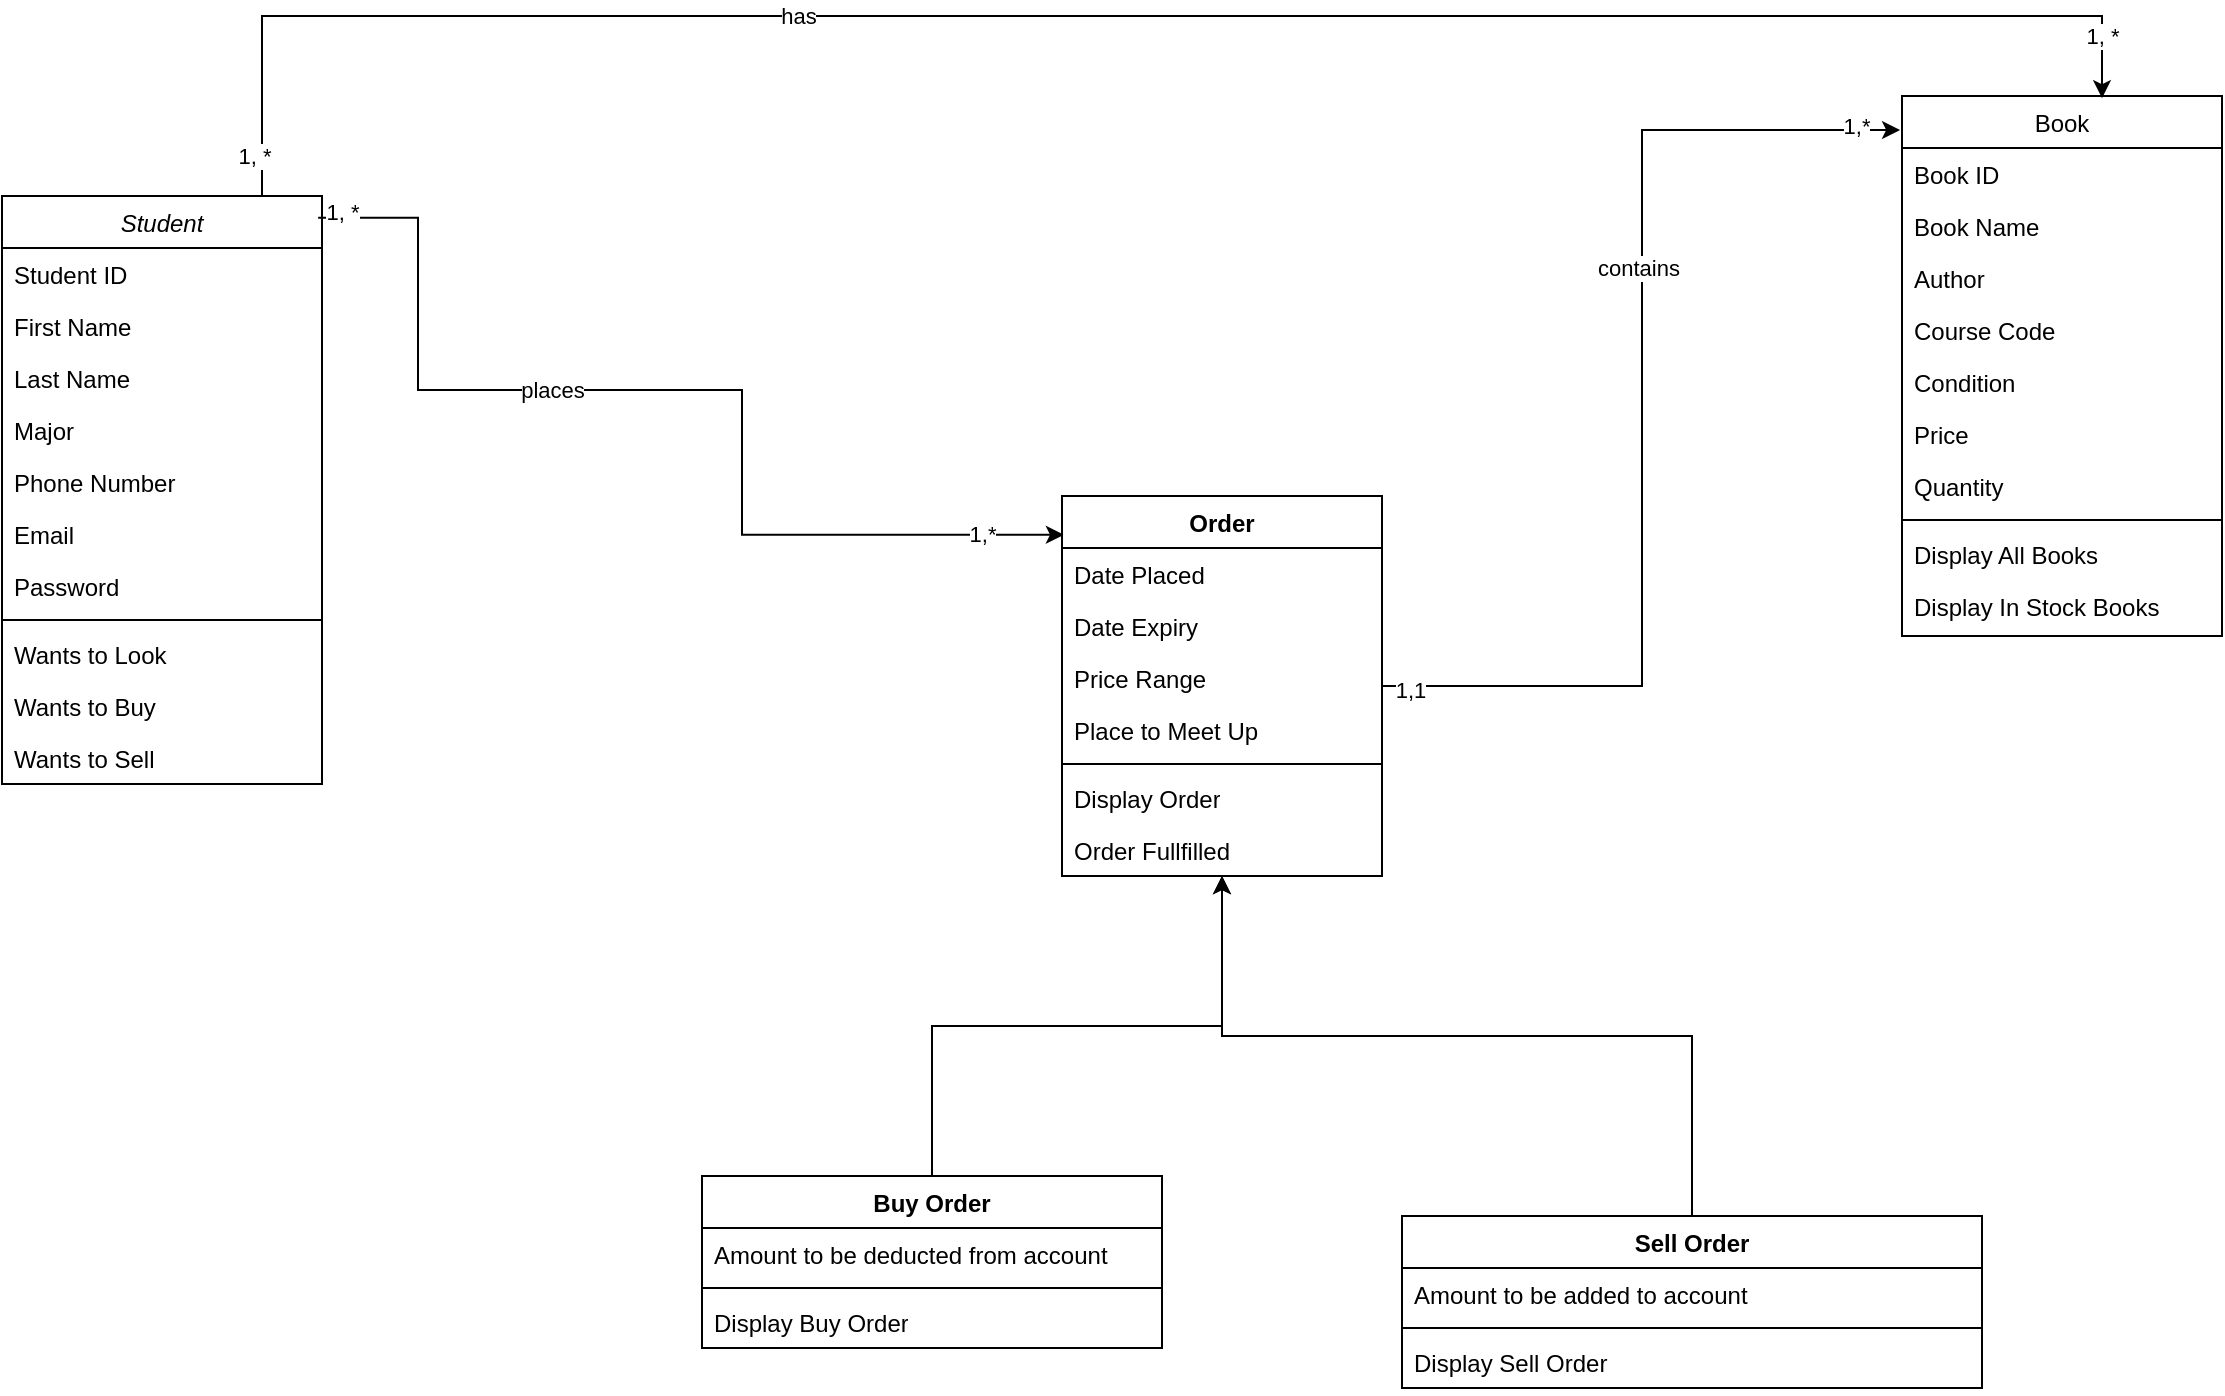 <mxfile version="22.0.8" type="device">
  <diagram id="C5RBs43oDa-KdzZeNtuy" name="Page-1">
    <mxGraphModel dx="2253" dy="1968" grid="1" gridSize="10" guides="1" tooltips="1" connect="1" arrows="1" fold="1" page="1" pageScale="1" pageWidth="827" pageHeight="1169" math="0" shadow="0">
      <root>
        <mxCell id="WIyWlLk6GJQsqaUBKTNV-0" />
        <mxCell id="WIyWlLk6GJQsqaUBKTNV-1" parent="WIyWlLk6GJQsqaUBKTNV-0" />
        <mxCell id="zkfFHV4jXpPFQw0GAbJ--0" value="Student" style="swimlane;fontStyle=2;align=center;verticalAlign=top;childLayout=stackLayout;horizontal=1;startSize=26;horizontalStack=0;resizeParent=1;resizeLast=0;collapsible=1;marginBottom=0;rounded=0;shadow=0;strokeWidth=1;" parent="WIyWlLk6GJQsqaUBKTNV-1" vertex="1">
          <mxGeometry x="-300" y="-190" width="160" height="294" as="geometry">
            <mxRectangle x="230" y="140" width="160" height="26" as="alternateBounds" />
          </mxGeometry>
        </mxCell>
        <mxCell id="wEB97byh8uOjeoZ3-yUF-12" value="Student ID" style="text;align=left;verticalAlign=top;spacingLeft=4;spacingRight=4;overflow=hidden;rotatable=0;points=[[0,0.5],[1,0.5]];portConstraint=eastwest;" vertex="1" parent="zkfFHV4jXpPFQw0GAbJ--0">
          <mxGeometry y="26" width="160" height="26" as="geometry" />
        </mxCell>
        <mxCell id="zkfFHV4jXpPFQw0GAbJ--1" value="First Name" style="text;align=left;verticalAlign=top;spacingLeft=4;spacingRight=4;overflow=hidden;rotatable=0;points=[[0,0.5],[1,0.5]];portConstraint=eastwest;" parent="zkfFHV4jXpPFQw0GAbJ--0" vertex="1">
          <mxGeometry y="52" width="160" height="26" as="geometry" />
        </mxCell>
        <mxCell id="wEB97byh8uOjeoZ3-yUF-0" value="Last Name" style="text;align=left;verticalAlign=top;spacingLeft=4;spacingRight=4;overflow=hidden;rotatable=0;points=[[0,0.5],[1,0.5]];portConstraint=eastwest;" vertex="1" parent="zkfFHV4jXpPFQw0GAbJ--0">
          <mxGeometry y="78" width="160" height="26" as="geometry" />
        </mxCell>
        <mxCell id="zkfFHV4jXpPFQw0GAbJ--2" value="Major" style="text;align=left;verticalAlign=top;spacingLeft=4;spacingRight=4;overflow=hidden;rotatable=0;points=[[0,0.5],[1,0.5]];portConstraint=eastwest;rounded=0;shadow=0;html=0;" parent="zkfFHV4jXpPFQw0GAbJ--0" vertex="1">
          <mxGeometry y="104" width="160" height="26" as="geometry" />
        </mxCell>
        <mxCell id="zkfFHV4jXpPFQw0GAbJ--3" value="Phone Number" style="text;align=left;verticalAlign=top;spacingLeft=4;spacingRight=4;overflow=hidden;rotatable=0;points=[[0,0.5],[1,0.5]];portConstraint=eastwest;rounded=0;shadow=0;html=0;" parent="zkfFHV4jXpPFQw0GAbJ--0" vertex="1">
          <mxGeometry y="130" width="160" height="26" as="geometry" />
        </mxCell>
        <mxCell id="wEB97byh8uOjeoZ3-yUF-1" value="Email" style="text;align=left;verticalAlign=top;spacingLeft=4;spacingRight=4;overflow=hidden;rotatable=0;points=[[0,0.5],[1,0.5]];portConstraint=eastwest;rounded=0;shadow=0;html=0;" vertex="1" parent="zkfFHV4jXpPFQw0GAbJ--0">
          <mxGeometry y="156" width="160" height="26" as="geometry" />
        </mxCell>
        <mxCell id="wEB97byh8uOjeoZ3-yUF-2" value="Password" style="text;align=left;verticalAlign=top;spacingLeft=4;spacingRight=4;overflow=hidden;rotatable=0;points=[[0,0.5],[1,0.5]];portConstraint=eastwest;rounded=0;shadow=0;html=0;" vertex="1" parent="zkfFHV4jXpPFQw0GAbJ--0">
          <mxGeometry y="182" width="160" height="26" as="geometry" />
        </mxCell>
        <mxCell id="zkfFHV4jXpPFQw0GAbJ--4" value="" style="line;html=1;strokeWidth=1;align=left;verticalAlign=middle;spacingTop=-1;spacingLeft=3;spacingRight=3;rotatable=0;labelPosition=right;points=[];portConstraint=eastwest;" parent="zkfFHV4jXpPFQw0GAbJ--0" vertex="1">
          <mxGeometry y="208" width="160" height="8" as="geometry" />
        </mxCell>
        <mxCell id="zkfFHV4jXpPFQw0GAbJ--5" value="Wants to Look" style="text;align=left;verticalAlign=top;spacingLeft=4;spacingRight=4;overflow=hidden;rotatable=0;points=[[0,0.5],[1,0.5]];portConstraint=eastwest;" parent="zkfFHV4jXpPFQw0GAbJ--0" vertex="1">
          <mxGeometry y="216" width="160" height="26" as="geometry" />
        </mxCell>
        <mxCell id="wEB97byh8uOjeoZ3-yUF-3" value="Wants to Buy" style="text;align=left;verticalAlign=top;spacingLeft=4;spacingRight=4;overflow=hidden;rotatable=0;points=[[0,0.5],[1,0.5]];portConstraint=eastwest;" vertex="1" parent="zkfFHV4jXpPFQw0GAbJ--0">
          <mxGeometry y="242" width="160" height="26" as="geometry" />
        </mxCell>
        <mxCell id="wEB97byh8uOjeoZ3-yUF-4" value="Wants to Sell" style="text;align=left;verticalAlign=top;spacingLeft=4;spacingRight=4;overflow=hidden;rotatable=0;points=[[0,0.5],[1,0.5]];portConstraint=eastwest;" vertex="1" parent="zkfFHV4jXpPFQw0GAbJ--0">
          <mxGeometry y="268" width="160" height="26" as="geometry" />
        </mxCell>
        <mxCell id="zkfFHV4jXpPFQw0GAbJ--17" value="Book" style="swimlane;fontStyle=0;align=center;verticalAlign=top;childLayout=stackLayout;horizontal=1;startSize=26;horizontalStack=0;resizeParent=1;resizeLast=0;collapsible=1;marginBottom=0;rounded=0;shadow=0;strokeWidth=1;" parent="WIyWlLk6GJQsqaUBKTNV-1" vertex="1">
          <mxGeometry x="650" y="-240" width="160" height="270" as="geometry">
            <mxRectangle x="550" y="140" width="160" height="26" as="alternateBounds" />
          </mxGeometry>
        </mxCell>
        <mxCell id="zkfFHV4jXpPFQw0GAbJ--18" value="Book ID" style="text;align=left;verticalAlign=top;spacingLeft=4;spacingRight=4;overflow=hidden;rotatable=0;points=[[0,0.5],[1,0.5]];portConstraint=eastwest;" parent="zkfFHV4jXpPFQw0GAbJ--17" vertex="1">
          <mxGeometry y="26" width="160" height="26" as="geometry" />
        </mxCell>
        <mxCell id="wEB97byh8uOjeoZ3-yUF-11" value="Book Name" style="text;align=left;verticalAlign=top;spacingLeft=4;spacingRight=4;overflow=hidden;rotatable=0;points=[[0,0.5],[1,0.5]];portConstraint=eastwest;" vertex="1" parent="zkfFHV4jXpPFQw0GAbJ--17">
          <mxGeometry y="52" width="160" height="26" as="geometry" />
        </mxCell>
        <mxCell id="zkfFHV4jXpPFQw0GAbJ--19" value="Author" style="text;align=left;verticalAlign=top;spacingLeft=4;spacingRight=4;overflow=hidden;rotatable=0;points=[[0,0.5],[1,0.5]];portConstraint=eastwest;rounded=0;shadow=0;html=0;" parent="zkfFHV4jXpPFQw0GAbJ--17" vertex="1">
          <mxGeometry y="78" width="160" height="26" as="geometry" />
        </mxCell>
        <mxCell id="zkfFHV4jXpPFQw0GAbJ--20" value="Course Code" style="text;align=left;verticalAlign=top;spacingLeft=4;spacingRight=4;overflow=hidden;rotatable=0;points=[[0,0.5],[1,0.5]];portConstraint=eastwest;rounded=0;shadow=0;html=0;" parent="zkfFHV4jXpPFQw0GAbJ--17" vertex="1">
          <mxGeometry y="104" width="160" height="26" as="geometry" />
        </mxCell>
        <mxCell id="zkfFHV4jXpPFQw0GAbJ--21" value="Condition" style="text;align=left;verticalAlign=top;spacingLeft=4;spacingRight=4;overflow=hidden;rotatable=0;points=[[0,0.5],[1,0.5]];portConstraint=eastwest;rounded=0;shadow=0;html=0;" parent="zkfFHV4jXpPFQw0GAbJ--17" vertex="1">
          <mxGeometry y="130" width="160" height="26" as="geometry" />
        </mxCell>
        <mxCell id="zkfFHV4jXpPFQw0GAbJ--22" value="Price" style="text;align=left;verticalAlign=top;spacingLeft=4;spacingRight=4;overflow=hidden;rotatable=0;points=[[0,0.5],[1,0.5]];portConstraint=eastwest;rounded=0;shadow=0;html=0;" parent="zkfFHV4jXpPFQw0GAbJ--17" vertex="1">
          <mxGeometry y="156" width="160" height="26" as="geometry" />
        </mxCell>
        <mxCell id="wEB97byh8uOjeoZ3-yUF-68" value="Quantity" style="text;align=left;verticalAlign=top;spacingLeft=4;spacingRight=4;overflow=hidden;rotatable=0;points=[[0,0.5],[1,0.5]];portConstraint=eastwest;rounded=0;shadow=0;html=0;" vertex="1" parent="zkfFHV4jXpPFQw0GAbJ--17">
          <mxGeometry y="182" width="160" height="26" as="geometry" />
        </mxCell>
        <mxCell id="zkfFHV4jXpPFQw0GAbJ--23" value="" style="line;html=1;strokeWidth=1;align=left;verticalAlign=middle;spacingTop=-1;spacingLeft=3;spacingRight=3;rotatable=0;labelPosition=right;points=[];portConstraint=eastwest;" parent="zkfFHV4jXpPFQw0GAbJ--17" vertex="1">
          <mxGeometry y="208" width="160" height="8" as="geometry" />
        </mxCell>
        <mxCell id="wEB97byh8uOjeoZ3-yUF-65" value="Display All Books" style="text;align=left;verticalAlign=top;spacingLeft=4;spacingRight=4;overflow=hidden;rotatable=0;points=[[0,0.5],[1,0.5]];portConstraint=eastwest;" vertex="1" parent="zkfFHV4jXpPFQw0GAbJ--17">
          <mxGeometry y="216" width="160" height="26" as="geometry" />
        </mxCell>
        <mxCell id="wEB97byh8uOjeoZ3-yUF-66" value="Display In Stock Books" style="text;align=left;verticalAlign=top;spacingLeft=4;spacingRight=4;overflow=hidden;rotatable=0;points=[[0,0.5],[1,0.5]];portConstraint=eastwest;" vertex="1" parent="zkfFHV4jXpPFQw0GAbJ--17">
          <mxGeometry y="242" width="160" height="26" as="geometry" />
        </mxCell>
        <mxCell id="wEB97byh8uOjeoZ3-yUF-32" style="edgeStyle=orthogonalEdgeStyle;rounded=0;orthogonalLoop=1;jettySize=auto;html=1;entryX=-0.006;entryY=0.063;entryDx=0;entryDy=0;entryPerimeter=0;" edge="1" parent="WIyWlLk6GJQsqaUBKTNV-1" source="wEB97byh8uOjeoZ3-yUF-42" target="zkfFHV4jXpPFQw0GAbJ--17">
          <mxGeometry relative="1" as="geometry">
            <mxPoint x="420" y="22" as="sourcePoint" />
          </mxGeometry>
        </mxCell>
        <mxCell id="wEB97byh8uOjeoZ3-yUF-33" value="contains" style="edgeLabel;html=1;align=center;verticalAlign=middle;resizable=0;points=[];" vertex="1" connectable="0" parent="wEB97byh8uOjeoZ3-yUF-32">
          <mxGeometry x="0.262" y="2" relative="1" as="geometry">
            <mxPoint as="offset" />
          </mxGeometry>
        </mxCell>
        <mxCell id="wEB97byh8uOjeoZ3-yUF-92" value="1,1" style="edgeLabel;html=1;align=center;verticalAlign=middle;resizable=0;points=[];" vertex="1" connectable="0" parent="wEB97byh8uOjeoZ3-yUF-32">
          <mxGeometry x="-0.948" y="-2" relative="1" as="geometry">
            <mxPoint as="offset" />
          </mxGeometry>
        </mxCell>
        <mxCell id="wEB97byh8uOjeoZ3-yUF-93" value="1,*" style="edgeLabel;html=1;align=center;verticalAlign=middle;resizable=0;points=[];" vertex="1" connectable="0" parent="wEB97byh8uOjeoZ3-yUF-32">
          <mxGeometry x="0.918" y="2" relative="1" as="geometry">
            <mxPoint as="offset" />
          </mxGeometry>
        </mxCell>
        <mxCell id="wEB97byh8uOjeoZ3-yUF-34" style="edgeStyle=orthogonalEdgeStyle;rounded=0;orthogonalLoop=1;jettySize=auto;html=1;entryX=0.006;entryY=0.102;entryDx=0;entryDy=0;entryPerimeter=0;exitX=0.988;exitY=0.037;exitDx=0;exitDy=0;exitPerimeter=0;" edge="1" parent="WIyWlLk6GJQsqaUBKTNV-1" source="zkfFHV4jXpPFQw0GAbJ--0" target="wEB97byh8uOjeoZ3-yUF-42">
          <mxGeometry relative="1" as="geometry">
            <mxPoint x="280" y="-4" as="targetPoint" />
            <Array as="points">
              <mxPoint x="-92" y="-93" />
              <mxPoint x="70" y="-93" />
              <mxPoint x="70" y="-21" />
            </Array>
          </mxGeometry>
        </mxCell>
        <mxCell id="wEB97byh8uOjeoZ3-yUF-35" value="places" style="edgeLabel;html=1;align=center;verticalAlign=middle;resizable=0;points=[];" vertex="1" connectable="0" parent="wEB97byh8uOjeoZ3-yUF-34">
          <mxGeometry x="-0.238" relative="1" as="geometry">
            <mxPoint as="offset" />
          </mxGeometry>
        </mxCell>
        <mxCell id="wEB97byh8uOjeoZ3-yUF-90" value="1, *" style="edgeLabel;html=1;align=center;verticalAlign=middle;resizable=0;points=[];" vertex="1" connectable="0" parent="wEB97byh8uOjeoZ3-yUF-34">
          <mxGeometry x="-0.955" y="3" relative="1" as="geometry">
            <mxPoint as="offset" />
          </mxGeometry>
        </mxCell>
        <mxCell id="wEB97byh8uOjeoZ3-yUF-91" value="1,*" style="edgeLabel;html=1;align=center;verticalAlign=middle;resizable=0;points=[];" vertex="1" connectable="0" parent="wEB97byh8uOjeoZ3-yUF-34">
          <mxGeometry x="0.846" y="1" relative="1" as="geometry">
            <mxPoint as="offset" />
          </mxGeometry>
        </mxCell>
        <mxCell id="wEB97byh8uOjeoZ3-yUF-42" value="Order" style="swimlane;fontStyle=1;align=center;verticalAlign=top;childLayout=stackLayout;horizontal=1;startSize=26;horizontalStack=0;resizeParent=1;resizeParentMax=0;resizeLast=0;collapsible=1;marginBottom=0;whiteSpace=wrap;html=1;" vertex="1" parent="WIyWlLk6GJQsqaUBKTNV-1">
          <mxGeometry x="230" y="-40" width="160" height="190" as="geometry" />
        </mxCell>
        <mxCell id="wEB97byh8uOjeoZ3-yUF-43" value="Date Placed&lt;br&gt;" style="text;strokeColor=none;fillColor=none;align=left;verticalAlign=top;spacingLeft=4;spacingRight=4;overflow=hidden;rotatable=0;points=[[0,0.5],[1,0.5]];portConstraint=eastwest;whiteSpace=wrap;html=1;" vertex="1" parent="wEB97byh8uOjeoZ3-yUF-42">
          <mxGeometry y="26" width="160" height="26" as="geometry" />
        </mxCell>
        <mxCell id="wEB97byh8uOjeoZ3-yUF-51" value="Date Expiry" style="text;strokeColor=none;fillColor=none;align=left;verticalAlign=top;spacingLeft=4;spacingRight=4;overflow=hidden;rotatable=0;points=[[0,0.5],[1,0.5]];portConstraint=eastwest;whiteSpace=wrap;html=1;" vertex="1" parent="wEB97byh8uOjeoZ3-yUF-42">
          <mxGeometry y="52" width="160" height="26" as="geometry" />
        </mxCell>
        <mxCell id="wEB97byh8uOjeoZ3-yUF-52" value="Price Range" style="text;strokeColor=none;fillColor=none;align=left;verticalAlign=top;spacingLeft=4;spacingRight=4;overflow=hidden;rotatable=0;points=[[0,0.5],[1,0.5]];portConstraint=eastwest;whiteSpace=wrap;html=1;" vertex="1" parent="wEB97byh8uOjeoZ3-yUF-42">
          <mxGeometry y="78" width="160" height="26" as="geometry" />
        </mxCell>
        <mxCell id="wEB97byh8uOjeoZ3-yUF-71" value="Place to Meet Up" style="text;strokeColor=none;fillColor=none;align=left;verticalAlign=top;spacingLeft=4;spacingRight=4;overflow=hidden;rotatable=0;points=[[0,0.5],[1,0.5]];portConstraint=eastwest;whiteSpace=wrap;html=1;" vertex="1" parent="wEB97byh8uOjeoZ3-yUF-42">
          <mxGeometry y="104" width="160" height="26" as="geometry" />
        </mxCell>
        <mxCell id="wEB97byh8uOjeoZ3-yUF-44" value="" style="line;strokeWidth=1;fillColor=none;align=left;verticalAlign=middle;spacingTop=-1;spacingLeft=3;spacingRight=3;rotatable=0;labelPosition=right;points=[];portConstraint=eastwest;strokeColor=inherit;" vertex="1" parent="wEB97byh8uOjeoZ3-yUF-42">
          <mxGeometry y="130" width="160" height="8" as="geometry" />
        </mxCell>
        <mxCell id="wEB97byh8uOjeoZ3-yUF-45" value="Display Order" style="text;strokeColor=none;fillColor=none;align=left;verticalAlign=top;spacingLeft=4;spacingRight=4;overflow=hidden;rotatable=0;points=[[0,0.5],[1,0.5]];portConstraint=eastwest;whiteSpace=wrap;html=1;" vertex="1" parent="wEB97byh8uOjeoZ3-yUF-42">
          <mxGeometry y="138" width="160" height="26" as="geometry" />
        </mxCell>
        <mxCell id="wEB97byh8uOjeoZ3-yUF-75" value="Order Fullfilled&lt;br&gt;" style="text;strokeColor=none;fillColor=none;align=left;verticalAlign=top;spacingLeft=4;spacingRight=4;overflow=hidden;rotatable=0;points=[[0,0.5],[1,0.5]];portConstraint=eastwest;whiteSpace=wrap;html=1;" vertex="1" parent="wEB97byh8uOjeoZ3-yUF-42">
          <mxGeometry y="164" width="160" height="26" as="geometry" />
        </mxCell>
        <mxCell id="wEB97byh8uOjeoZ3-yUF-70" style="edgeStyle=orthogonalEdgeStyle;rounded=0;orthogonalLoop=1;jettySize=auto;html=1;exitX=0.5;exitY=0;exitDx=0;exitDy=0;" edge="1" parent="WIyWlLk6GJQsqaUBKTNV-1" source="wEB97byh8uOjeoZ3-yUF-53" target="wEB97byh8uOjeoZ3-yUF-42">
          <mxGeometry relative="1" as="geometry">
            <mxPoint x="400" y="40" as="targetPoint" />
            <Array as="points">
              <mxPoint x="545" y="230" />
              <mxPoint x="310" y="230" />
            </Array>
          </mxGeometry>
        </mxCell>
        <mxCell id="wEB97byh8uOjeoZ3-yUF-53" value="Sell Order" style="swimlane;fontStyle=1;align=center;verticalAlign=top;childLayout=stackLayout;horizontal=1;startSize=26;horizontalStack=0;resizeParent=1;resizeParentMax=0;resizeLast=0;collapsible=1;marginBottom=0;whiteSpace=wrap;html=1;" vertex="1" parent="WIyWlLk6GJQsqaUBKTNV-1">
          <mxGeometry x="400" y="320" width="290" height="86" as="geometry" />
        </mxCell>
        <mxCell id="wEB97byh8uOjeoZ3-yUF-54" value="Amount to be added to account" style="text;strokeColor=none;fillColor=none;align=left;verticalAlign=top;spacingLeft=4;spacingRight=4;overflow=hidden;rotatable=0;points=[[0,0.5],[1,0.5]];portConstraint=eastwest;whiteSpace=wrap;html=1;" vertex="1" parent="wEB97byh8uOjeoZ3-yUF-53">
          <mxGeometry y="26" width="290" height="26" as="geometry" />
        </mxCell>
        <mxCell id="wEB97byh8uOjeoZ3-yUF-57" value="" style="line;strokeWidth=1;fillColor=none;align=left;verticalAlign=middle;spacingTop=-1;spacingLeft=3;spacingRight=3;rotatable=0;labelPosition=right;points=[];portConstraint=eastwest;strokeColor=inherit;" vertex="1" parent="wEB97byh8uOjeoZ3-yUF-53">
          <mxGeometry y="52" width="290" height="8" as="geometry" />
        </mxCell>
        <mxCell id="wEB97byh8uOjeoZ3-yUF-58" value="Display Sell Order" style="text;strokeColor=none;fillColor=none;align=left;verticalAlign=top;spacingLeft=4;spacingRight=4;overflow=hidden;rotatable=0;points=[[0,0.5],[1,0.5]];portConstraint=eastwest;whiteSpace=wrap;html=1;" vertex="1" parent="wEB97byh8uOjeoZ3-yUF-53">
          <mxGeometry y="60" width="290" height="26" as="geometry" />
        </mxCell>
        <mxCell id="wEB97byh8uOjeoZ3-yUF-59" value="Buy Order" style="swimlane;fontStyle=1;align=center;verticalAlign=top;childLayout=stackLayout;horizontal=1;startSize=26;horizontalStack=0;resizeParent=1;resizeParentMax=0;resizeLast=0;collapsible=1;marginBottom=0;whiteSpace=wrap;html=1;" vertex="1" parent="WIyWlLk6GJQsqaUBKTNV-1">
          <mxGeometry x="50" y="300" width="230" height="86" as="geometry" />
        </mxCell>
        <mxCell id="wEB97byh8uOjeoZ3-yUF-60" value="Amount to be deducted from account" style="text;strokeColor=none;fillColor=none;align=left;verticalAlign=top;spacingLeft=4;spacingRight=4;overflow=hidden;rotatable=0;points=[[0,0.5],[1,0.5]];portConstraint=eastwest;whiteSpace=wrap;html=1;" vertex="1" parent="wEB97byh8uOjeoZ3-yUF-59">
          <mxGeometry y="26" width="230" height="26" as="geometry" />
        </mxCell>
        <mxCell id="wEB97byh8uOjeoZ3-yUF-63" value="" style="line;strokeWidth=1;fillColor=none;align=left;verticalAlign=middle;spacingTop=-1;spacingLeft=3;spacingRight=3;rotatable=0;labelPosition=right;points=[];portConstraint=eastwest;strokeColor=inherit;" vertex="1" parent="wEB97byh8uOjeoZ3-yUF-59">
          <mxGeometry y="52" width="230" height="8" as="geometry" />
        </mxCell>
        <mxCell id="wEB97byh8uOjeoZ3-yUF-64" value="Display Buy Order" style="text;strokeColor=none;fillColor=none;align=left;verticalAlign=top;spacingLeft=4;spacingRight=4;overflow=hidden;rotatable=0;points=[[0,0.5],[1,0.5]];portConstraint=eastwest;whiteSpace=wrap;html=1;" vertex="1" parent="wEB97byh8uOjeoZ3-yUF-59">
          <mxGeometry y="60" width="230" height="26" as="geometry" />
        </mxCell>
        <mxCell id="wEB97byh8uOjeoZ3-yUF-69" style="edgeStyle=orthogonalEdgeStyle;rounded=0;orthogonalLoop=1;jettySize=auto;html=1;" edge="1" parent="WIyWlLk6GJQsqaUBKTNV-1" source="wEB97byh8uOjeoZ3-yUF-59" target="wEB97byh8uOjeoZ3-yUF-42">
          <mxGeometry relative="1" as="geometry">
            <mxPoint x="350" y="30" as="targetPoint" />
          </mxGeometry>
        </mxCell>
        <mxCell id="wEB97byh8uOjeoZ3-yUF-76" style="edgeStyle=orthogonalEdgeStyle;rounded=0;orthogonalLoop=1;jettySize=auto;html=1;entryX=0.625;entryY=0.004;entryDx=0;entryDy=0;entryPerimeter=0;exitX=0.5;exitY=0;exitDx=0;exitDy=0;" edge="1" parent="WIyWlLk6GJQsqaUBKTNV-1" source="zkfFHV4jXpPFQw0GAbJ--0" target="zkfFHV4jXpPFQw0GAbJ--17">
          <mxGeometry relative="1" as="geometry">
            <Array as="points">
              <mxPoint x="-170" y="-190" />
              <mxPoint x="-170" y="-280" />
              <mxPoint x="750" y="-280" />
            </Array>
          </mxGeometry>
        </mxCell>
        <mxCell id="wEB97byh8uOjeoZ3-yUF-77" value="has" style="edgeLabel;html=1;align=center;verticalAlign=middle;resizable=0;points=[];" vertex="1" connectable="0" parent="wEB97byh8uOjeoZ3-yUF-76">
          <mxGeometry x="-0.259" relative="1" as="geometry">
            <mxPoint as="offset" />
          </mxGeometry>
        </mxCell>
        <mxCell id="wEB97byh8uOjeoZ3-yUF-87" value="1, *" style="edgeLabel;html=1;align=center;verticalAlign=middle;resizable=0;points=[];" vertex="1" connectable="0" parent="wEB97byh8uOjeoZ3-yUF-76">
          <mxGeometry x="-0.872" y="4" relative="1" as="geometry">
            <mxPoint as="offset" />
          </mxGeometry>
        </mxCell>
        <mxCell id="wEB97byh8uOjeoZ3-yUF-88" value="1, *" style="edgeLabel;html=1;align=center;verticalAlign=middle;resizable=0;points=[];" vertex="1" connectable="0" parent="wEB97byh8uOjeoZ3-yUF-76">
          <mxGeometry x="0.944" relative="1" as="geometry">
            <mxPoint as="offset" />
          </mxGeometry>
        </mxCell>
      </root>
    </mxGraphModel>
  </diagram>
</mxfile>
